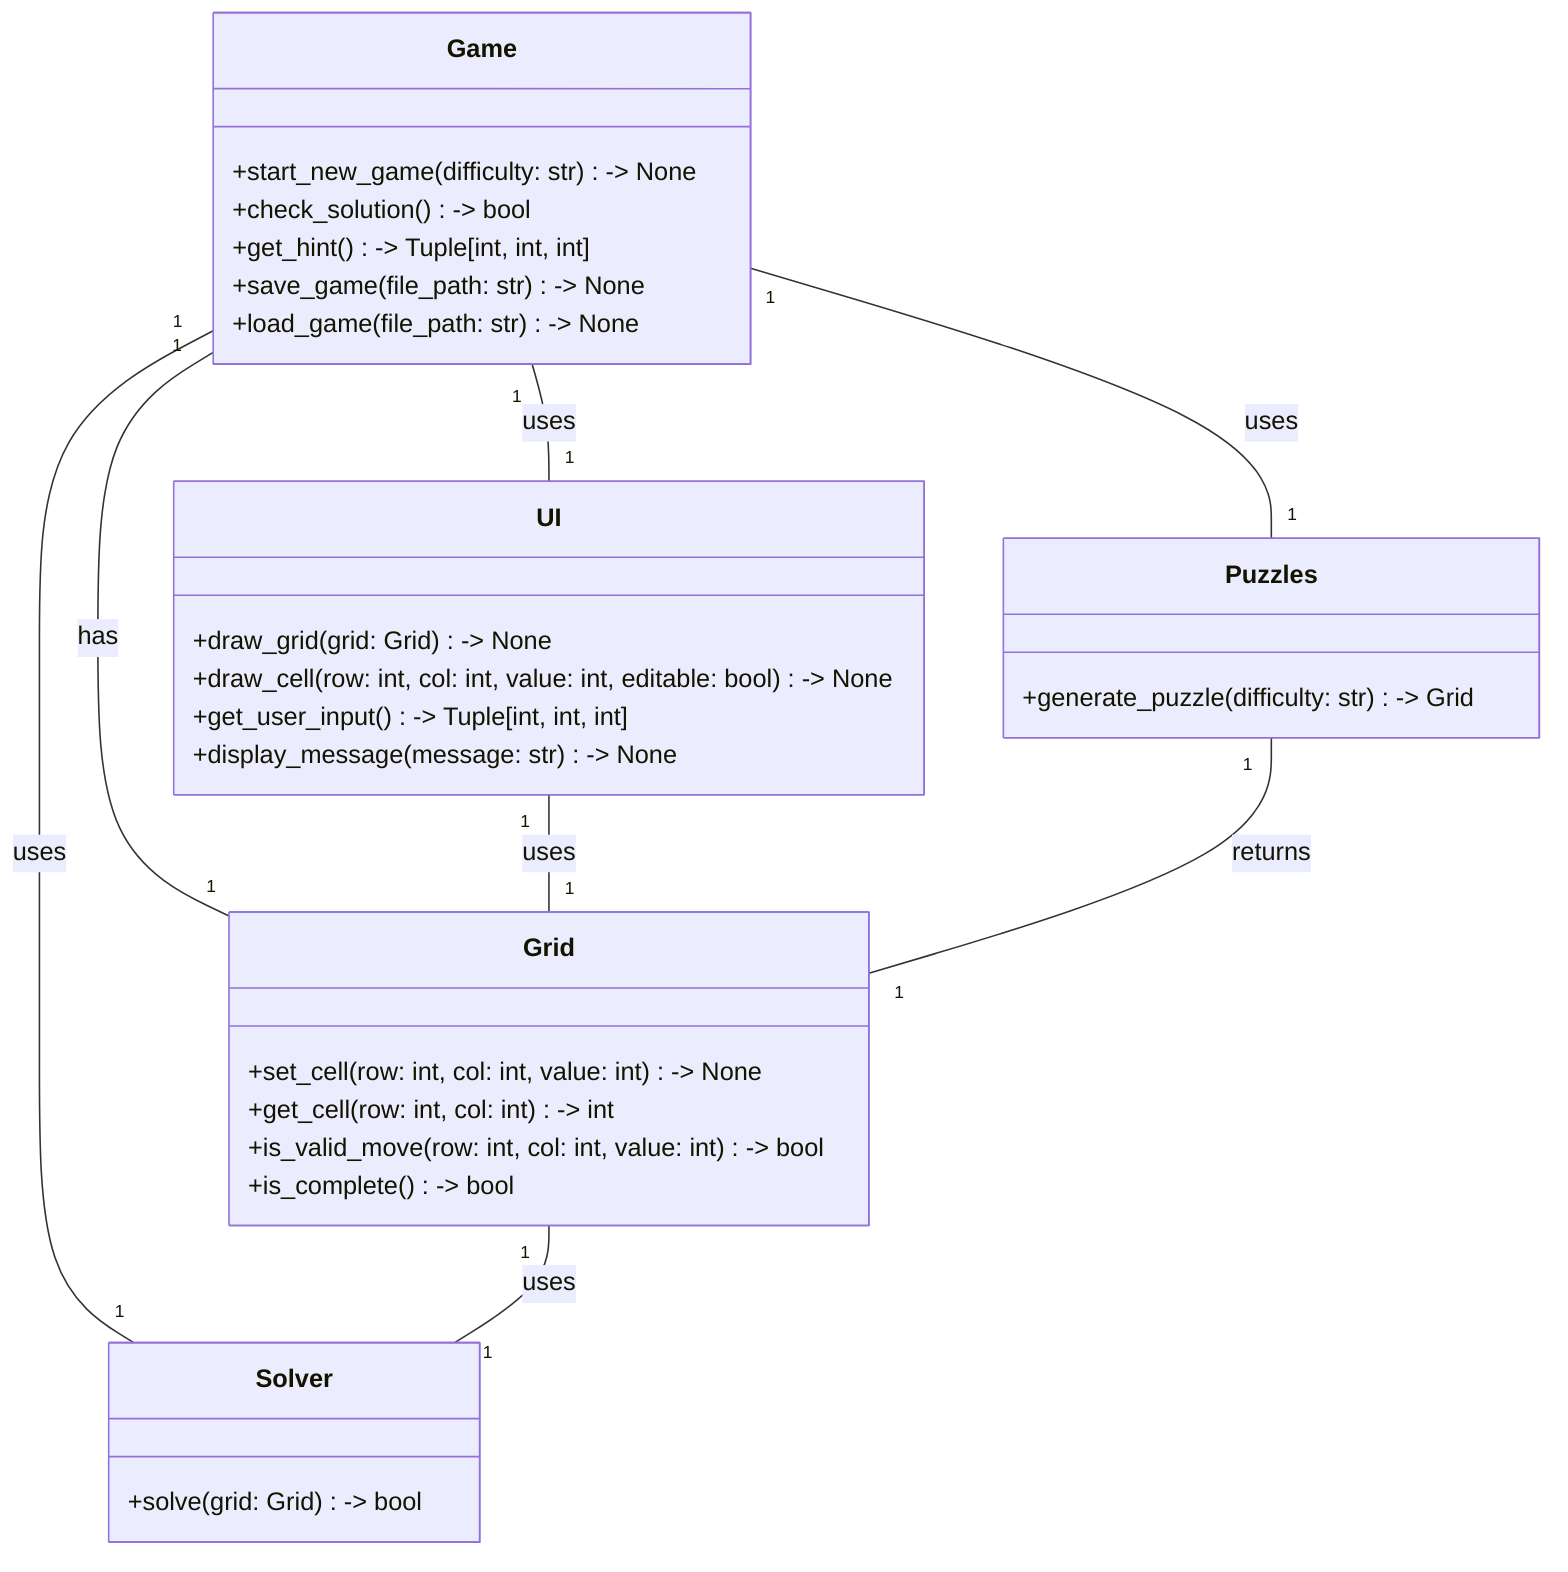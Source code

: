 classDiagram
    class Game{
        +start_new_game(difficulty: str) -> None
        +check_solution() -> bool
        +get_hint() -> Tuple[int, int, int]
        +save_game(file_path: str) -> None
        +load_game(file_path: str) -> None
    }
    class Grid{
        +set_cell(row: int, col: int, value: int) -> None
        +get_cell(row: int, col: int) -> int
        +is_valid_move(row: int, col: int, value: int) -> bool
        +is_complete() -> bool
    }
    class Solver{
        +solve(grid: Grid) -> bool
    }
    class UI{
        +draw_grid(grid: Grid) -> None
        +draw_cell(row: int, col: int, value: int, editable: bool) -> None
        +get_user_input() -> Tuple[int, int, int]
        +display_message(message: str) -> None
    }
    class Puzzles{
        +generate_puzzle(difficulty: str) -> Grid
    }
    Game "1" -- "1" Grid: has
    Game "1" -- "1" Solver: uses
    Game "1" -- "1" UI: uses
    Game "1" -- "1" Puzzles: uses
    Grid "1" -- "1" Solver: uses
    UI "1" -- "1" Grid: uses
    Puzzles "1" -- "1" Grid: returns